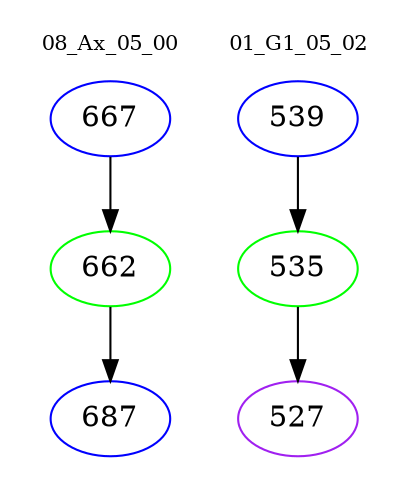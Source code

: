 digraph{
subgraph cluster_0 {
color = white
label = "08_Ax_05_00";
fontsize=10;
T0_667 [label="667", color="blue"]
T0_667 -> T0_662 [color="black"]
T0_662 [label="662", color="green"]
T0_662 -> T0_687 [color="black"]
T0_687 [label="687", color="blue"]
}
subgraph cluster_1 {
color = white
label = "01_G1_05_02";
fontsize=10;
T1_539 [label="539", color="blue"]
T1_539 -> T1_535 [color="black"]
T1_535 [label="535", color="green"]
T1_535 -> T1_527 [color="black"]
T1_527 [label="527", color="purple"]
}
}
